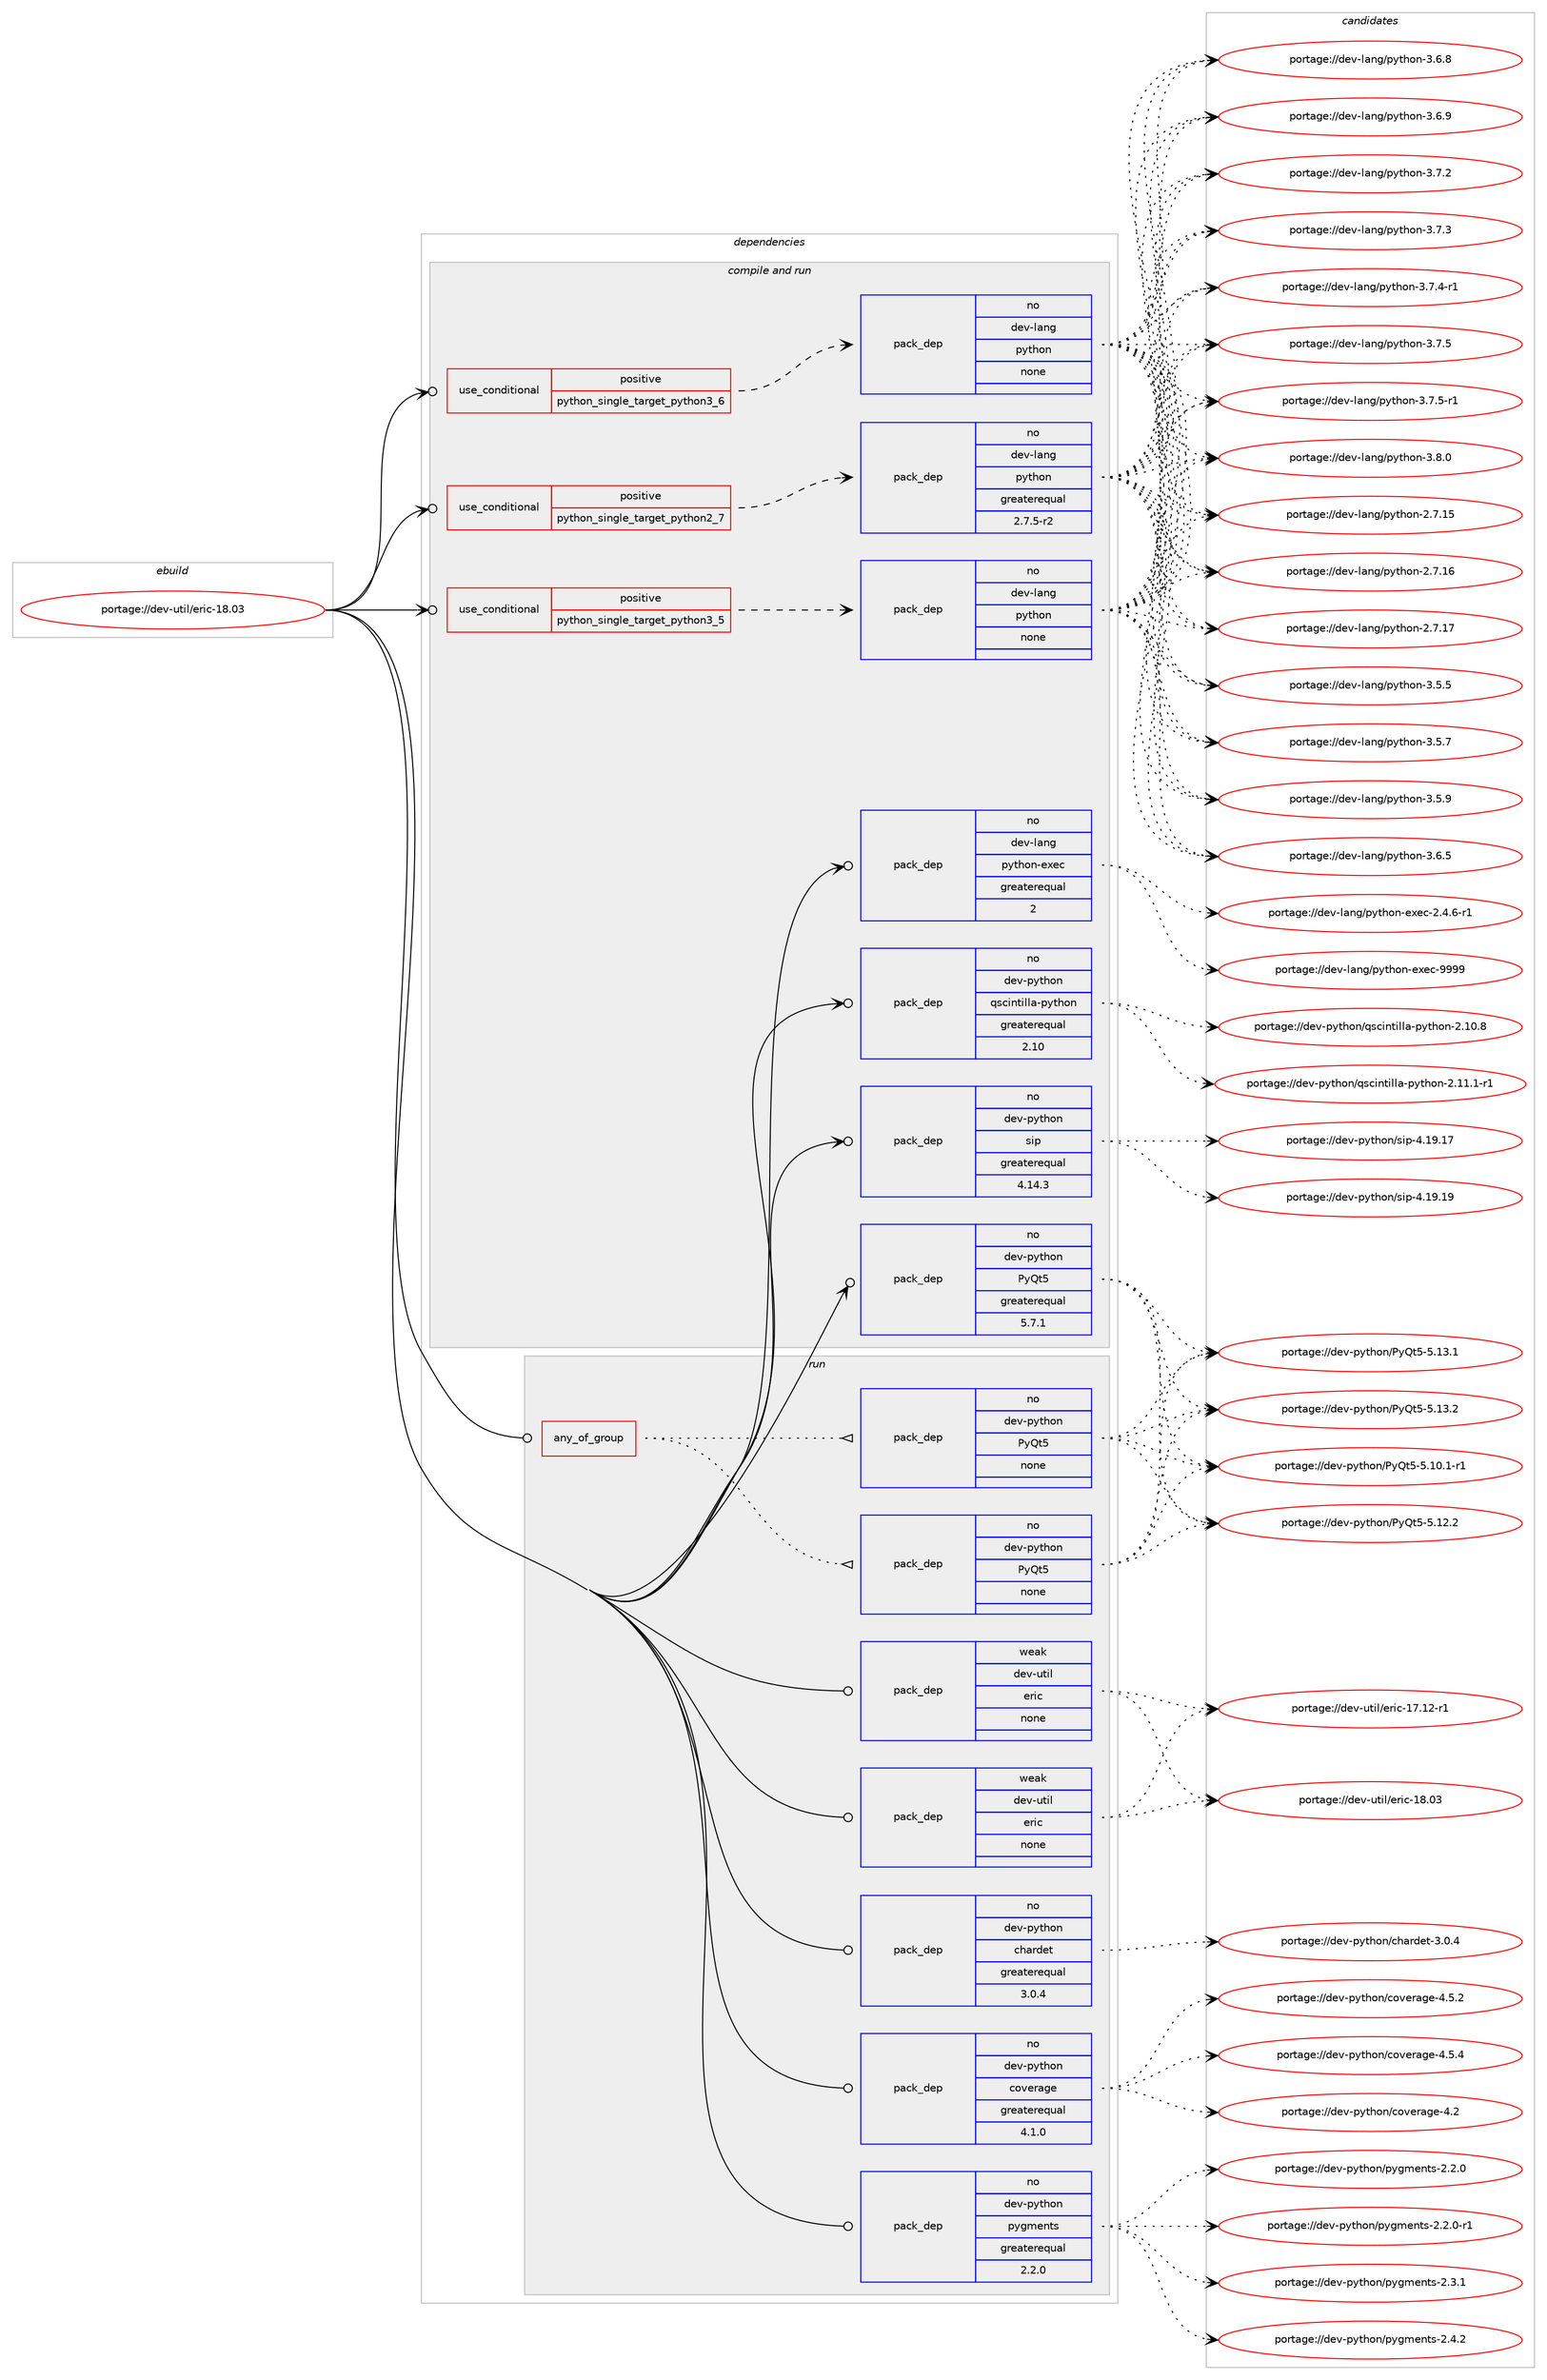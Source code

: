 digraph prolog {

# *************
# Graph options
# *************

newrank=true;
concentrate=true;
compound=true;
graph [rankdir=LR,fontname=Helvetica,fontsize=10,ranksep=1.5];#, ranksep=2.5, nodesep=0.2];
edge  [arrowhead=vee];
node  [fontname=Helvetica,fontsize=10];

# **********
# The ebuild
# **********

subgraph cluster_leftcol {
color=gray;
rank=same;
label=<<i>ebuild</i>>;
id [label="portage://dev-util/eric-18.03", color=red, width=4, href="../dev-util/eric-18.03.svg"];
}

# ****************
# The dependencies
# ****************

subgraph cluster_midcol {
color=gray;
label=<<i>dependencies</i>>;
subgraph cluster_compile {
fillcolor="#eeeeee";
style=filled;
label=<<i>compile</i>>;
}
subgraph cluster_compileandrun {
fillcolor="#eeeeee";
style=filled;
label=<<i>compile and run</i>>;
subgraph cond71127 {
dependency262153 [label=<<TABLE BORDER="0" CELLBORDER="1" CELLSPACING="0" CELLPADDING="4"><TR><TD ROWSPAN="3" CELLPADDING="10">use_conditional</TD></TR><TR><TD>positive</TD></TR><TR><TD>python_single_target_python2_7</TD></TR></TABLE>>, shape=none, color=red];
subgraph pack187379 {
dependency262154 [label=<<TABLE BORDER="0" CELLBORDER="1" CELLSPACING="0" CELLPADDING="4" WIDTH="220"><TR><TD ROWSPAN="6" CELLPADDING="30">pack_dep</TD></TR><TR><TD WIDTH="110">no</TD></TR><TR><TD>dev-lang</TD></TR><TR><TD>python</TD></TR><TR><TD>greaterequal</TD></TR><TR><TD>2.7.5-r2</TD></TR></TABLE>>, shape=none, color=blue];
}
dependency262153:e -> dependency262154:w [weight=20,style="dashed",arrowhead="vee"];
}
id:e -> dependency262153:w [weight=20,style="solid",arrowhead="odotvee"];
subgraph cond71128 {
dependency262155 [label=<<TABLE BORDER="0" CELLBORDER="1" CELLSPACING="0" CELLPADDING="4"><TR><TD ROWSPAN="3" CELLPADDING="10">use_conditional</TD></TR><TR><TD>positive</TD></TR><TR><TD>python_single_target_python3_5</TD></TR></TABLE>>, shape=none, color=red];
subgraph pack187380 {
dependency262156 [label=<<TABLE BORDER="0" CELLBORDER="1" CELLSPACING="0" CELLPADDING="4" WIDTH="220"><TR><TD ROWSPAN="6" CELLPADDING="30">pack_dep</TD></TR><TR><TD WIDTH="110">no</TD></TR><TR><TD>dev-lang</TD></TR><TR><TD>python</TD></TR><TR><TD>none</TD></TR><TR><TD></TD></TR></TABLE>>, shape=none, color=blue];
}
dependency262155:e -> dependency262156:w [weight=20,style="dashed",arrowhead="vee"];
}
id:e -> dependency262155:w [weight=20,style="solid",arrowhead="odotvee"];
subgraph cond71129 {
dependency262157 [label=<<TABLE BORDER="0" CELLBORDER="1" CELLSPACING="0" CELLPADDING="4"><TR><TD ROWSPAN="3" CELLPADDING="10">use_conditional</TD></TR><TR><TD>positive</TD></TR><TR><TD>python_single_target_python3_6</TD></TR></TABLE>>, shape=none, color=red];
subgraph pack187381 {
dependency262158 [label=<<TABLE BORDER="0" CELLBORDER="1" CELLSPACING="0" CELLPADDING="4" WIDTH="220"><TR><TD ROWSPAN="6" CELLPADDING="30">pack_dep</TD></TR><TR><TD WIDTH="110">no</TD></TR><TR><TD>dev-lang</TD></TR><TR><TD>python</TD></TR><TR><TD>none</TD></TR><TR><TD></TD></TR></TABLE>>, shape=none, color=blue];
}
dependency262157:e -> dependency262158:w [weight=20,style="dashed",arrowhead="vee"];
}
id:e -> dependency262157:w [weight=20,style="solid",arrowhead="odotvee"];
subgraph pack187382 {
dependency262159 [label=<<TABLE BORDER="0" CELLBORDER="1" CELLSPACING="0" CELLPADDING="4" WIDTH="220"><TR><TD ROWSPAN="6" CELLPADDING="30">pack_dep</TD></TR><TR><TD WIDTH="110">no</TD></TR><TR><TD>dev-lang</TD></TR><TR><TD>python-exec</TD></TR><TR><TD>greaterequal</TD></TR><TR><TD>2</TD></TR></TABLE>>, shape=none, color=blue];
}
id:e -> dependency262159:w [weight=20,style="solid",arrowhead="odotvee"];
subgraph pack187383 {
dependency262160 [label=<<TABLE BORDER="0" CELLBORDER="1" CELLSPACING="0" CELLPADDING="4" WIDTH="220"><TR><TD ROWSPAN="6" CELLPADDING="30">pack_dep</TD></TR><TR><TD WIDTH="110">no</TD></TR><TR><TD>dev-python</TD></TR><TR><TD>PyQt5</TD></TR><TR><TD>greaterequal</TD></TR><TR><TD>5.7.1</TD></TR></TABLE>>, shape=none, color=blue];
}
id:e -> dependency262160:w [weight=20,style="solid",arrowhead="odotvee"];
subgraph pack187384 {
dependency262161 [label=<<TABLE BORDER="0" CELLBORDER="1" CELLSPACING="0" CELLPADDING="4" WIDTH="220"><TR><TD ROWSPAN="6" CELLPADDING="30">pack_dep</TD></TR><TR><TD WIDTH="110">no</TD></TR><TR><TD>dev-python</TD></TR><TR><TD>qscintilla-python</TD></TR><TR><TD>greaterequal</TD></TR><TR><TD>2.10</TD></TR></TABLE>>, shape=none, color=blue];
}
id:e -> dependency262161:w [weight=20,style="solid",arrowhead="odotvee"];
subgraph pack187385 {
dependency262162 [label=<<TABLE BORDER="0" CELLBORDER="1" CELLSPACING="0" CELLPADDING="4" WIDTH="220"><TR><TD ROWSPAN="6" CELLPADDING="30">pack_dep</TD></TR><TR><TD WIDTH="110">no</TD></TR><TR><TD>dev-python</TD></TR><TR><TD>sip</TD></TR><TR><TD>greaterequal</TD></TR><TR><TD>4.14.3</TD></TR></TABLE>>, shape=none, color=blue];
}
id:e -> dependency262162:w [weight=20,style="solid",arrowhead="odotvee"];
}
subgraph cluster_run {
fillcolor="#eeeeee";
style=filled;
label=<<i>run</i>>;
subgraph any3573 {
dependency262163 [label=<<TABLE BORDER="0" CELLBORDER="1" CELLSPACING="0" CELLPADDING="4"><TR><TD CELLPADDING="10">any_of_group</TD></TR></TABLE>>, shape=none, color=red];subgraph pack187386 {
dependency262164 [label=<<TABLE BORDER="0" CELLBORDER="1" CELLSPACING="0" CELLPADDING="4" WIDTH="220"><TR><TD ROWSPAN="6" CELLPADDING="30">pack_dep</TD></TR><TR><TD WIDTH="110">no</TD></TR><TR><TD>dev-python</TD></TR><TR><TD>PyQt5</TD></TR><TR><TD>none</TD></TR><TR><TD></TD></TR></TABLE>>, shape=none, color=blue];
}
dependency262163:e -> dependency262164:w [weight=20,style="dotted",arrowhead="oinv"];
subgraph pack187387 {
dependency262165 [label=<<TABLE BORDER="0" CELLBORDER="1" CELLSPACING="0" CELLPADDING="4" WIDTH="220"><TR><TD ROWSPAN="6" CELLPADDING="30">pack_dep</TD></TR><TR><TD WIDTH="110">no</TD></TR><TR><TD>dev-python</TD></TR><TR><TD>PyQt5</TD></TR><TR><TD>none</TD></TR><TR><TD></TD></TR></TABLE>>, shape=none, color=blue];
}
dependency262163:e -> dependency262165:w [weight=20,style="dotted",arrowhead="oinv"];
}
id:e -> dependency262163:w [weight=20,style="solid",arrowhead="odot"];
subgraph pack187388 {
dependency262166 [label=<<TABLE BORDER="0" CELLBORDER="1" CELLSPACING="0" CELLPADDING="4" WIDTH="220"><TR><TD ROWSPAN="6" CELLPADDING="30">pack_dep</TD></TR><TR><TD WIDTH="110">no</TD></TR><TR><TD>dev-python</TD></TR><TR><TD>chardet</TD></TR><TR><TD>greaterequal</TD></TR><TR><TD>3.0.4</TD></TR></TABLE>>, shape=none, color=blue];
}
id:e -> dependency262166:w [weight=20,style="solid",arrowhead="odot"];
subgraph pack187389 {
dependency262167 [label=<<TABLE BORDER="0" CELLBORDER="1" CELLSPACING="0" CELLPADDING="4" WIDTH="220"><TR><TD ROWSPAN="6" CELLPADDING="30">pack_dep</TD></TR><TR><TD WIDTH="110">no</TD></TR><TR><TD>dev-python</TD></TR><TR><TD>coverage</TD></TR><TR><TD>greaterequal</TD></TR><TR><TD>4.1.0</TD></TR></TABLE>>, shape=none, color=blue];
}
id:e -> dependency262167:w [weight=20,style="solid",arrowhead="odot"];
subgraph pack187390 {
dependency262168 [label=<<TABLE BORDER="0" CELLBORDER="1" CELLSPACING="0" CELLPADDING="4" WIDTH="220"><TR><TD ROWSPAN="6" CELLPADDING="30">pack_dep</TD></TR><TR><TD WIDTH="110">no</TD></TR><TR><TD>dev-python</TD></TR><TR><TD>pygments</TD></TR><TR><TD>greaterequal</TD></TR><TR><TD>2.2.0</TD></TR></TABLE>>, shape=none, color=blue];
}
id:e -> dependency262168:w [weight=20,style="solid",arrowhead="odot"];
subgraph pack187391 {
dependency262169 [label=<<TABLE BORDER="0" CELLBORDER="1" CELLSPACING="0" CELLPADDING="4" WIDTH="220"><TR><TD ROWSPAN="6" CELLPADDING="30">pack_dep</TD></TR><TR><TD WIDTH="110">weak</TD></TR><TR><TD>dev-util</TD></TR><TR><TD>eric</TD></TR><TR><TD>none</TD></TR><TR><TD></TD></TR></TABLE>>, shape=none, color=blue];
}
id:e -> dependency262169:w [weight=20,style="solid",arrowhead="odot"];
subgraph pack187392 {
dependency262170 [label=<<TABLE BORDER="0" CELLBORDER="1" CELLSPACING="0" CELLPADDING="4" WIDTH="220"><TR><TD ROWSPAN="6" CELLPADDING="30">pack_dep</TD></TR><TR><TD WIDTH="110">weak</TD></TR><TR><TD>dev-util</TD></TR><TR><TD>eric</TD></TR><TR><TD>none</TD></TR><TR><TD></TD></TR></TABLE>>, shape=none, color=blue];
}
id:e -> dependency262170:w [weight=20,style="solid",arrowhead="odot"];
}
}

# **************
# The candidates
# **************

subgraph cluster_choices {
rank=same;
color=gray;
label=<<i>candidates</i>>;

subgraph choice187379 {
color=black;
nodesep=1;
choiceportage10010111845108971101034711212111610411111045504655464953 [label="portage://dev-lang/python-2.7.15", color=red, width=4,href="../dev-lang/python-2.7.15.svg"];
choiceportage10010111845108971101034711212111610411111045504655464954 [label="portage://dev-lang/python-2.7.16", color=red, width=4,href="../dev-lang/python-2.7.16.svg"];
choiceportage10010111845108971101034711212111610411111045504655464955 [label="portage://dev-lang/python-2.7.17", color=red, width=4,href="../dev-lang/python-2.7.17.svg"];
choiceportage100101118451089711010347112121116104111110455146534653 [label="portage://dev-lang/python-3.5.5", color=red, width=4,href="../dev-lang/python-3.5.5.svg"];
choiceportage100101118451089711010347112121116104111110455146534655 [label="portage://dev-lang/python-3.5.7", color=red, width=4,href="../dev-lang/python-3.5.7.svg"];
choiceportage100101118451089711010347112121116104111110455146534657 [label="portage://dev-lang/python-3.5.9", color=red, width=4,href="../dev-lang/python-3.5.9.svg"];
choiceportage100101118451089711010347112121116104111110455146544653 [label="portage://dev-lang/python-3.6.5", color=red, width=4,href="../dev-lang/python-3.6.5.svg"];
choiceportage100101118451089711010347112121116104111110455146544656 [label="portage://dev-lang/python-3.6.8", color=red, width=4,href="../dev-lang/python-3.6.8.svg"];
choiceportage100101118451089711010347112121116104111110455146544657 [label="portage://dev-lang/python-3.6.9", color=red, width=4,href="../dev-lang/python-3.6.9.svg"];
choiceportage100101118451089711010347112121116104111110455146554650 [label="portage://dev-lang/python-3.7.2", color=red, width=4,href="../dev-lang/python-3.7.2.svg"];
choiceportage100101118451089711010347112121116104111110455146554651 [label="portage://dev-lang/python-3.7.3", color=red, width=4,href="../dev-lang/python-3.7.3.svg"];
choiceportage1001011184510897110103471121211161041111104551465546524511449 [label="portage://dev-lang/python-3.7.4-r1", color=red, width=4,href="../dev-lang/python-3.7.4-r1.svg"];
choiceportage100101118451089711010347112121116104111110455146554653 [label="portage://dev-lang/python-3.7.5", color=red, width=4,href="../dev-lang/python-3.7.5.svg"];
choiceportage1001011184510897110103471121211161041111104551465546534511449 [label="portage://dev-lang/python-3.7.5-r1", color=red, width=4,href="../dev-lang/python-3.7.5-r1.svg"];
choiceportage100101118451089711010347112121116104111110455146564648 [label="portage://dev-lang/python-3.8.0", color=red, width=4,href="../dev-lang/python-3.8.0.svg"];
dependency262154:e -> choiceportage10010111845108971101034711212111610411111045504655464953:w [style=dotted,weight="100"];
dependency262154:e -> choiceportage10010111845108971101034711212111610411111045504655464954:w [style=dotted,weight="100"];
dependency262154:e -> choiceportage10010111845108971101034711212111610411111045504655464955:w [style=dotted,weight="100"];
dependency262154:e -> choiceportage100101118451089711010347112121116104111110455146534653:w [style=dotted,weight="100"];
dependency262154:e -> choiceportage100101118451089711010347112121116104111110455146534655:w [style=dotted,weight="100"];
dependency262154:e -> choiceportage100101118451089711010347112121116104111110455146534657:w [style=dotted,weight="100"];
dependency262154:e -> choiceportage100101118451089711010347112121116104111110455146544653:w [style=dotted,weight="100"];
dependency262154:e -> choiceportage100101118451089711010347112121116104111110455146544656:w [style=dotted,weight="100"];
dependency262154:e -> choiceportage100101118451089711010347112121116104111110455146544657:w [style=dotted,weight="100"];
dependency262154:e -> choiceportage100101118451089711010347112121116104111110455146554650:w [style=dotted,weight="100"];
dependency262154:e -> choiceportage100101118451089711010347112121116104111110455146554651:w [style=dotted,weight="100"];
dependency262154:e -> choiceportage1001011184510897110103471121211161041111104551465546524511449:w [style=dotted,weight="100"];
dependency262154:e -> choiceportage100101118451089711010347112121116104111110455146554653:w [style=dotted,weight="100"];
dependency262154:e -> choiceportage1001011184510897110103471121211161041111104551465546534511449:w [style=dotted,weight="100"];
dependency262154:e -> choiceportage100101118451089711010347112121116104111110455146564648:w [style=dotted,weight="100"];
}
subgraph choice187380 {
color=black;
nodesep=1;
choiceportage10010111845108971101034711212111610411111045504655464953 [label="portage://dev-lang/python-2.7.15", color=red, width=4,href="../dev-lang/python-2.7.15.svg"];
choiceportage10010111845108971101034711212111610411111045504655464954 [label="portage://dev-lang/python-2.7.16", color=red, width=4,href="../dev-lang/python-2.7.16.svg"];
choiceportage10010111845108971101034711212111610411111045504655464955 [label="portage://dev-lang/python-2.7.17", color=red, width=4,href="../dev-lang/python-2.7.17.svg"];
choiceportage100101118451089711010347112121116104111110455146534653 [label="portage://dev-lang/python-3.5.5", color=red, width=4,href="../dev-lang/python-3.5.5.svg"];
choiceportage100101118451089711010347112121116104111110455146534655 [label="portage://dev-lang/python-3.5.7", color=red, width=4,href="../dev-lang/python-3.5.7.svg"];
choiceportage100101118451089711010347112121116104111110455146534657 [label="portage://dev-lang/python-3.5.9", color=red, width=4,href="../dev-lang/python-3.5.9.svg"];
choiceportage100101118451089711010347112121116104111110455146544653 [label="portage://dev-lang/python-3.6.5", color=red, width=4,href="../dev-lang/python-3.6.5.svg"];
choiceportage100101118451089711010347112121116104111110455146544656 [label="portage://dev-lang/python-3.6.8", color=red, width=4,href="../dev-lang/python-3.6.8.svg"];
choiceportage100101118451089711010347112121116104111110455146544657 [label="portage://dev-lang/python-3.6.9", color=red, width=4,href="../dev-lang/python-3.6.9.svg"];
choiceportage100101118451089711010347112121116104111110455146554650 [label="portage://dev-lang/python-3.7.2", color=red, width=4,href="../dev-lang/python-3.7.2.svg"];
choiceportage100101118451089711010347112121116104111110455146554651 [label="portage://dev-lang/python-3.7.3", color=red, width=4,href="../dev-lang/python-3.7.3.svg"];
choiceportage1001011184510897110103471121211161041111104551465546524511449 [label="portage://dev-lang/python-3.7.4-r1", color=red, width=4,href="../dev-lang/python-3.7.4-r1.svg"];
choiceportage100101118451089711010347112121116104111110455146554653 [label="portage://dev-lang/python-3.7.5", color=red, width=4,href="../dev-lang/python-3.7.5.svg"];
choiceportage1001011184510897110103471121211161041111104551465546534511449 [label="portage://dev-lang/python-3.7.5-r1", color=red, width=4,href="../dev-lang/python-3.7.5-r1.svg"];
choiceportage100101118451089711010347112121116104111110455146564648 [label="portage://dev-lang/python-3.8.0", color=red, width=4,href="../dev-lang/python-3.8.0.svg"];
dependency262156:e -> choiceportage10010111845108971101034711212111610411111045504655464953:w [style=dotted,weight="100"];
dependency262156:e -> choiceportage10010111845108971101034711212111610411111045504655464954:w [style=dotted,weight="100"];
dependency262156:e -> choiceportage10010111845108971101034711212111610411111045504655464955:w [style=dotted,weight="100"];
dependency262156:e -> choiceportage100101118451089711010347112121116104111110455146534653:w [style=dotted,weight="100"];
dependency262156:e -> choiceportage100101118451089711010347112121116104111110455146534655:w [style=dotted,weight="100"];
dependency262156:e -> choiceportage100101118451089711010347112121116104111110455146534657:w [style=dotted,weight="100"];
dependency262156:e -> choiceportage100101118451089711010347112121116104111110455146544653:w [style=dotted,weight="100"];
dependency262156:e -> choiceportage100101118451089711010347112121116104111110455146544656:w [style=dotted,weight="100"];
dependency262156:e -> choiceportage100101118451089711010347112121116104111110455146544657:w [style=dotted,weight="100"];
dependency262156:e -> choiceportage100101118451089711010347112121116104111110455146554650:w [style=dotted,weight="100"];
dependency262156:e -> choiceportage100101118451089711010347112121116104111110455146554651:w [style=dotted,weight="100"];
dependency262156:e -> choiceportage1001011184510897110103471121211161041111104551465546524511449:w [style=dotted,weight="100"];
dependency262156:e -> choiceportage100101118451089711010347112121116104111110455146554653:w [style=dotted,weight="100"];
dependency262156:e -> choiceportage1001011184510897110103471121211161041111104551465546534511449:w [style=dotted,weight="100"];
dependency262156:e -> choiceportage100101118451089711010347112121116104111110455146564648:w [style=dotted,weight="100"];
}
subgraph choice187381 {
color=black;
nodesep=1;
choiceportage10010111845108971101034711212111610411111045504655464953 [label="portage://dev-lang/python-2.7.15", color=red, width=4,href="../dev-lang/python-2.7.15.svg"];
choiceportage10010111845108971101034711212111610411111045504655464954 [label="portage://dev-lang/python-2.7.16", color=red, width=4,href="../dev-lang/python-2.7.16.svg"];
choiceportage10010111845108971101034711212111610411111045504655464955 [label="portage://dev-lang/python-2.7.17", color=red, width=4,href="../dev-lang/python-2.7.17.svg"];
choiceportage100101118451089711010347112121116104111110455146534653 [label="portage://dev-lang/python-3.5.5", color=red, width=4,href="../dev-lang/python-3.5.5.svg"];
choiceportage100101118451089711010347112121116104111110455146534655 [label="portage://dev-lang/python-3.5.7", color=red, width=4,href="../dev-lang/python-3.5.7.svg"];
choiceportage100101118451089711010347112121116104111110455146534657 [label="portage://dev-lang/python-3.5.9", color=red, width=4,href="../dev-lang/python-3.5.9.svg"];
choiceportage100101118451089711010347112121116104111110455146544653 [label="portage://dev-lang/python-3.6.5", color=red, width=4,href="../dev-lang/python-3.6.5.svg"];
choiceportage100101118451089711010347112121116104111110455146544656 [label="portage://dev-lang/python-3.6.8", color=red, width=4,href="../dev-lang/python-3.6.8.svg"];
choiceportage100101118451089711010347112121116104111110455146544657 [label="portage://dev-lang/python-3.6.9", color=red, width=4,href="../dev-lang/python-3.6.9.svg"];
choiceportage100101118451089711010347112121116104111110455146554650 [label="portage://dev-lang/python-3.7.2", color=red, width=4,href="../dev-lang/python-3.7.2.svg"];
choiceportage100101118451089711010347112121116104111110455146554651 [label="portage://dev-lang/python-3.7.3", color=red, width=4,href="../dev-lang/python-3.7.3.svg"];
choiceportage1001011184510897110103471121211161041111104551465546524511449 [label="portage://dev-lang/python-3.7.4-r1", color=red, width=4,href="../dev-lang/python-3.7.4-r1.svg"];
choiceportage100101118451089711010347112121116104111110455146554653 [label="portage://dev-lang/python-3.7.5", color=red, width=4,href="../dev-lang/python-3.7.5.svg"];
choiceportage1001011184510897110103471121211161041111104551465546534511449 [label="portage://dev-lang/python-3.7.5-r1", color=red, width=4,href="../dev-lang/python-3.7.5-r1.svg"];
choiceportage100101118451089711010347112121116104111110455146564648 [label="portage://dev-lang/python-3.8.0", color=red, width=4,href="../dev-lang/python-3.8.0.svg"];
dependency262158:e -> choiceportage10010111845108971101034711212111610411111045504655464953:w [style=dotted,weight="100"];
dependency262158:e -> choiceportage10010111845108971101034711212111610411111045504655464954:w [style=dotted,weight="100"];
dependency262158:e -> choiceportage10010111845108971101034711212111610411111045504655464955:w [style=dotted,weight="100"];
dependency262158:e -> choiceportage100101118451089711010347112121116104111110455146534653:w [style=dotted,weight="100"];
dependency262158:e -> choiceportage100101118451089711010347112121116104111110455146534655:w [style=dotted,weight="100"];
dependency262158:e -> choiceportage100101118451089711010347112121116104111110455146534657:w [style=dotted,weight="100"];
dependency262158:e -> choiceportage100101118451089711010347112121116104111110455146544653:w [style=dotted,weight="100"];
dependency262158:e -> choiceportage100101118451089711010347112121116104111110455146544656:w [style=dotted,weight="100"];
dependency262158:e -> choiceportage100101118451089711010347112121116104111110455146544657:w [style=dotted,weight="100"];
dependency262158:e -> choiceportage100101118451089711010347112121116104111110455146554650:w [style=dotted,weight="100"];
dependency262158:e -> choiceportage100101118451089711010347112121116104111110455146554651:w [style=dotted,weight="100"];
dependency262158:e -> choiceportage1001011184510897110103471121211161041111104551465546524511449:w [style=dotted,weight="100"];
dependency262158:e -> choiceportage100101118451089711010347112121116104111110455146554653:w [style=dotted,weight="100"];
dependency262158:e -> choiceportage1001011184510897110103471121211161041111104551465546534511449:w [style=dotted,weight="100"];
dependency262158:e -> choiceportage100101118451089711010347112121116104111110455146564648:w [style=dotted,weight="100"];
}
subgraph choice187382 {
color=black;
nodesep=1;
choiceportage10010111845108971101034711212111610411111045101120101994550465246544511449 [label="portage://dev-lang/python-exec-2.4.6-r1", color=red, width=4,href="../dev-lang/python-exec-2.4.6-r1.svg"];
choiceportage10010111845108971101034711212111610411111045101120101994557575757 [label="portage://dev-lang/python-exec-9999", color=red, width=4,href="../dev-lang/python-exec-9999.svg"];
dependency262159:e -> choiceportage10010111845108971101034711212111610411111045101120101994550465246544511449:w [style=dotted,weight="100"];
dependency262159:e -> choiceportage10010111845108971101034711212111610411111045101120101994557575757:w [style=dotted,weight="100"];
}
subgraph choice187383 {
color=black;
nodesep=1;
choiceportage1001011184511212111610411111047801218111653455346494846494511449 [label="portage://dev-python/PyQt5-5.10.1-r1", color=red, width=4,href="../dev-python/PyQt5-5.10.1-r1.svg"];
choiceportage100101118451121211161041111104780121811165345534649504650 [label="portage://dev-python/PyQt5-5.12.2", color=red, width=4,href="../dev-python/PyQt5-5.12.2.svg"];
choiceportage100101118451121211161041111104780121811165345534649514649 [label="portage://dev-python/PyQt5-5.13.1", color=red, width=4,href="../dev-python/PyQt5-5.13.1.svg"];
choiceportage100101118451121211161041111104780121811165345534649514650 [label="portage://dev-python/PyQt5-5.13.2", color=red, width=4,href="../dev-python/PyQt5-5.13.2.svg"];
dependency262160:e -> choiceportage1001011184511212111610411111047801218111653455346494846494511449:w [style=dotted,weight="100"];
dependency262160:e -> choiceportage100101118451121211161041111104780121811165345534649504650:w [style=dotted,weight="100"];
dependency262160:e -> choiceportage100101118451121211161041111104780121811165345534649514649:w [style=dotted,weight="100"];
dependency262160:e -> choiceportage100101118451121211161041111104780121811165345534649514650:w [style=dotted,weight="100"];
}
subgraph choice187384 {
color=black;
nodesep=1;
choiceportage100101118451121211161041111104711311599105110116105108108974511212111610411111045504649484656 [label="portage://dev-python/qscintilla-python-2.10.8", color=red, width=4,href="../dev-python/qscintilla-python-2.10.8.svg"];
choiceportage1001011184511212111610411111047113115991051101161051081089745112121116104111110455046494946494511449 [label="portage://dev-python/qscintilla-python-2.11.1-r1", color=red, width=4,href="../dev-python/qscintilla-python-2.11.1-r1.svg"];
dependency262161:e -> choiceportage100101118451121211161041111104711311599105110116105108108974511212111610411111045504649484656:w [style=dotted,weight="100"];
dependency262161:e -> choiceportage1001011184511212111610411111047113115991051101161051081089745112121116104111110455046494946494511449:w [style=dotted,weight="100"];
}
subgraph choice187385 {
color=black;
nodesep=1;
choiceportage10010111845112121116104111110471151051124552464957464955 [label="portage://dev-python/sip-4.19.17", color=red, width=4,href="../dev-python/sip-4.19.17.svg"];
choiceportage10010111845112121116104111110471151051124552464957464957 [label="portage://dev-python/sip-4.19.19", color=red, width=4,href="../dev-python/sip-4.19.19.svg"];
dependency262162:e -> choiceportage10010111845112121116104111110471151051124552464957464955:w [style=dotted,weight="100"];
dependency262162:e -> choiceportage10010111845112121116104111110471151051124552464957464957:w [style=dotted,weight="100"];
}
subgraph choice187386 {
color=black;
nodesep=1;
choiceportage1001011184511212111610411111047801218111653455346494846494511449 [label="portage://dev-python/PyQt5-5.10.1-r1", color=red, width=4,href="../dev-python/PyQt5-5.10.1-r1.svg"];
choiceportage100101118451121211161041111104780121811165345534649504650 [label="portage://dev-python/PyQt5-5.12.2", color=red, width=4,href="../dev-python/PyQt5-5.12.2.svg"];
choiceportage100101118451121211161041111104780121811165345534649514649 [label="portage://dev-python/PyQt5-5.13.1", color=red, width=4,href="../dev-python/PyQt5-5.13.1.svg"];
choiceportage100101118451121211161041111104780121811165345534649514650 [label="portage://dev-python/PyQt5-5.13.2", color=red, width=4,href="../dev-python/PyQt5-5.13.2.svg"];
dependency262164:e -> choiceportage1001011184511212111610411111047801218111653455346494846494511449:w [style=dotted,weight="100"];
dependency262164:e -> choiceportage100101118451121211161041111104780121811165345534649504650:w [style=dotted,weight="100"];
dependency262164:e -> choiceportage100101118451121211161041111104780121811165345534649514649:w [style=dotted,weight="100"];
dependency262164:e -> choiceportage100101118451121211161041111104780121811165345534649514650:w [style=dotted,weight="100"];
}
subgraph choice187387 {
color=black;
nodesep=1;
choiceportage1001011184511212111610411111047801218111653455346494846494511449 [label="portage://dev-python/PyQt5-5.10.1-r1", color=red, width=4,href="../dev-python/PyQt5-5.10.1-r1.svg"];
choiceportage100101118451121211161041111104780121811165345534649504650 [label="portage://dev-python/PyQt5-5.12.2", color=red, width=4,href="../dev-python/PyQt5-5.12.2.svg"];
choiceportage100101118451121211161041111104780121811165345534649514649 [label="portage://dev-python/PyQt5-5.13.1", color=red, width=4,href="../dev-python/PyQt5-5.13.1.svg"];
choiceportage100101118451121211161041111104780121811165345534649514650 [label="portage://dev-python/PyQt5-5.13.2", color=red, width=4,href="../dev-python/PyQt5-5.13.2.svg"];
dependency262165:e -> choiceportage1001011184511212111610411111047801218111653455346494846494511449:w [style=dotted,weight="100"];
dependency262165:e -> choiceportage100101118451121211161041111104780121811165345534649504650:w [style=dotted,weight="100"];
dependency262165:e -> choiceportage100101118451121211161041111104780121811165345534649514649:w [style=dotted,weight="100"];
dependency262165:e -> choiceportage100101118451121211161041111104780121811165345534649514650:w [style=dotted,weight="100"];
}
subgraph choice187388 {
color=black;
nodesep=1;
choiceportage10010111845112121116104111110479910497114100101116455146484652 [label="portage://dev-python/chardet-3.0.4", color=red, width=4,href="../dev-python/chardet-3.0.4.svg"];
dependency262166:e -> choiceportage10010111845112121116104111110479910497114100101116455146484652:w [style=dotted,weight="100"];
}
subgraph choice187389 {
color=black;
nodesep=1;
choiceportage1001011184511212111610411111047991111181011149710310145524650 [label="portage://dev-python/coverage-4.2", color=red, width=4,href="../dev-python/coverage-4.2.svg"];
choiceportage10010111845112121116104111110479911111810111497103101455246534650 [label="portage://dev-python/coverage-4.5.2", color=red, width=4,href="../dev-python/coverage-4.5.2.svg"];
choiceportage10010111845112121116104111110479911111810111497103101455246534652 [label="portage://dev-python/coverage-4.5.4", color=red, width=4,href="../dev-python/coverage-4.5.4.svg"];
dependency262167:e -> choiceportage1001011184511212111610411111047991111181011149710310145524650:w [style=dotted,weight="100"];
dependency262167:e -> choiceportage10010111845112121116104111110479911111810111497103101455246534650:w [style=dotted,weight="100"];
dependency262167:e -> choiceportage10010111845112121116104111110479911111810111497103101455246534652:w [style=dotted,weight="100"];
}
subgraph choice187390 {
color=black;
nodesep=1;
choiceportage1001011184511212111610411111047112121103109101110116115455046504648 [label="portage://dev-python/pygments-2.2.0", color=red, width=4,href="../dev-python/pygments-2.2.0.svg"];
choiceportage10010111845112121116104111110471121211031091011101161154550465046484511449 [label="portage://dev-python/pygments-2.2.0-r1", color=red, width=4,href="../dev-python/pygments-2.2.0-r1.svg"];
choiceportage1001011184511212111610411111047112121103109101110116115455046514649 [label="portage://dev-python/pygments-2.3.1", color=red, width=4,href="../dev-python/pygments-2.3.1.svg"];
choiceportage1001011184511212111610411111047112121103109101110116115455046524650 [label="portage://dev-python/pygments-2.4.2", color=red, width=4,href="../dev-python/pygments-2.4.2.svg"];
dependency262168:e -> choiceportage1001011184511212111610411111047112121103109101110116115455046504648:w [style=dotted,weight="100"];
dependency262168:e -> choiceportage10010111845112121116104111110471121211031091011101161154550465046484511449:w [style=dotted,weight="100"];
dependency262168:e -> choiceportage1001011184511212111610411111047112121103109101110116115455046514649:w [style=dotted,weight="100"];
dependency262168:e -> choiceportage1001011184511212111610411111047112121103109101110116115455046524650:w [style=dotted,weight="100"];
}
subgraph choice187391 {
color=black;
nodesep=1;
choiceportage1001011184511711610510847101114105994549554649504511449 [label="portage://dev-util/eric-17.12-r1", color=red, width=4,href="../dev-util/eric-17.12-r1.svg"];
choiceportage100101118451171161051084710111410599454956464851 [label="portage://dev-util/eric-18.03", color=red, width=4,href="../dev-util/eric-18.03.svg"];
dependency262169:e -> choiceportage1001011184511711610510847101114105994549554649504511449:w [style=dotted,weight="100"];
dependency262169:e -> choiceportage100101118451171161051084710111410599454956464851:w [style=dotted,weight="100"];
}
subgraph choice187392 {
color=black;
nodesep=1;
choiceportage1001011184511711610510847101114105994549554649504511449 [label="portage://dev-util/eric-17.12-r1", color=red, width=4,href="../dev-util/eric-17.12-r1.svg"];
choiceportage100101118451171161051084710111410599454956464851 [label="portage://dev-util/eric-18.03", color=red, width=4,href="../dev-util/eric-18.03.svg"];
dependency262170:e -> choiceportage1001011184511711610510847101114105994549554649504511449:w [style=dotted,weight="100"];
dependency262170:e -> choiceportage100101118451171161051084710111410599454956464851:w [style=dotted,weight="100"];
}
}

}
